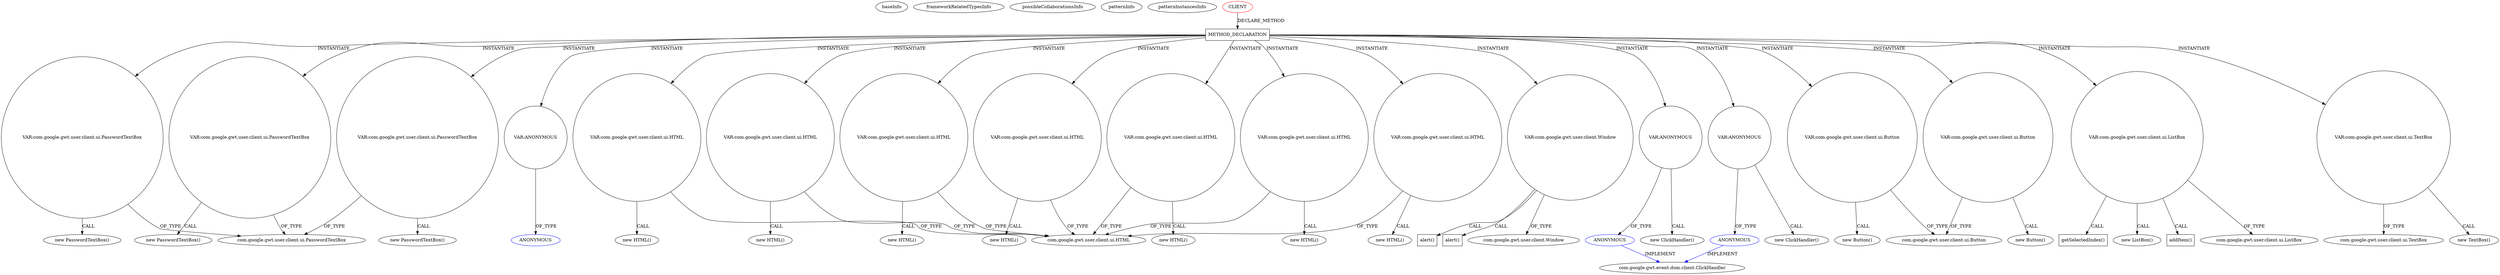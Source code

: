 digraph {
baseInfo[graphId=1013,category="pattern",isAnonymous=false,possibleRelation=false]
frameworkRelatedTypesInfo[]
possibleCollaborationsInfo[]
patternInfo[frequency=2.0,patternRootClient=0]
patternInstancesInfo[0="MainMain-ChatCafeine~/MainMain-ChatCafeine/ChatCafeine-master/ChatCafeine/src/sources/client/vue/profil/ProfilPanel.java~ProfilPanel~278",1="woox-serverapp~/woox-serverapp/serverapp-master/src/wooxes/net/shared/Usuari.java~Usuari~4667"]
194[label="new PasswordTextBox()",vertexType="CONSTRUCTOR_CALL",isFrameworkType=false]
195[label="VAR:com.google.gwt.user.client.ui.PasswordTextBox",vertexType="VARIABLE_EXPRESION",isFrameworkType=false,shape=circle]
196[label="com.google.gwt.user.client.ui.PasswordTextBox",vertexType="FRAMEWORK_CLASS_TYPE",isFrameworkType=false]
231[label="VAR:com.google.gwt.user.client.ui.PasswordTextBox",vertexType="VARIABLE_EXPRESION",isFrameworkType=false,shape=circle]
213[label="VAR:com.google.gwt.user.client.ui.PasswordTextBox",vertexType="VARIABLE_EXPRESION",isFrameworkType=false,shape=circle]
29[label="METHOD_DECLARATION",vertexType="CLIENT_METHOD_DECLARATION",isFrameworkType=false,shape=box]
0[label="CLIENT",vertexType="ROOT_CLIENT_CLASS_DECLARATION",isFrameworkType=false,color=red]
230[label="new PasswordTextBox()",vertexType="CONSTRUCTOR_CALL",isFrameworkType=false]
212[label="new PasswordTextBox()",vertexType="CONSTRUCTOR_CALL",isFrameworkType=false]
261[label="VAR:ANONYMOUS",vertexType="VARIABLE_EXPRESION",isFrameworkType=false,shape=circle]
262[label="ANONYMOUS",vertexType="REFERENCE_ANONYMOUS_DECLARATION",isFrameworkType=false,color=blue]
72[label="VAR:com.google.gwt.user.client.ui.HTML",vertexType="VARIABLE_EXPRESION",isFrameworkType=false,shape=circle]
71[label="new HTML()",vertexType="CONSTRUCTOR_CALL",isFrameworkType=false]
208[label="VAR:com.google.gwt.user.client.ui.HTML",vertexType="VARIABLE_EXPRESION",isFrameworkType=false,shape=circle]
207[label="new HTML()",vertexType="CONSTRUCTOR_CALL",isFrameworkType=false]
94[label="VAR:com.google.gwt.user.client.ui.HTML",vertexType="VARIABLE_EXPRESION",isFrameworkType=false,shape=circle]
93[label="new HTML()",vertexType="CONSTRUCTOR_CALL",isFrameworkType=false]
226[label="VAR:com.google.gwt.user.client.ui.HTML",vertexType="VARIABLE_EXPRESION",isFrameworkType=false,shape=circle]
225[label="new HTML()",vertexType="CONSTRUCTOR_CALL",isFrameworkType=false]
52[label="VAR:com.google.gwt.user.client.ui.HTML",vertexType="VARIABLE_EXPRESION",isFrameworkType=false,shape=circle]
51[label="new HTML()",vertexType="CONSTRUCTOR_CALL",isFrameworkType=false]
116[label="VAR:com.google.gwt.user.client.ui.HTML",vertexType="VARIABLE_EXPRESION",isFrameworkType=false,shape=circle]
115[label="new HTML()",vertexType="CONSTRUCTOR_CALL",isFrameworkType=false]
181[label="VAR:com.google.gwt.user.client.ui.HTML",vertexType="VARIABLE_EXPRESION",isFrameworkType=false,shape=circle]
180[label="new HTML()",vertexType="CONSTRUCTOR_CALL",isFrameworkType=false]
171[label="VAR:com.google.gwt.user.client.Window",vertexType="VARIABLE_EXPRESION",isFrameworkType=false,shape=circle]
141[label="VAR:ANONYMOUS",vertexType="VARIABLE_EXPRESION",isFrameworkType=false,shape=circle]
142[label="ANONYMOUS",vertexType="REFERENCE_ANONYMOUS_DECLARATION",isFrameworkType=false,color=blue]
140[label="new ClickHandler()",vertexType="CONSTRUCTOR_CALL",isFrameworkType=false]
247[label="VAR:ANONYMOUS",vertexType="VARIABLE_EXPRESION",isFrameworkType=false,shape=circle]
248[label="ANONYMOUS",vertexType="REFERENCE_ANONYMOUS_DECLARATION",isFrameworkType=false,color=blue]
246[label="new ClickHandler()",vertexType="CONSTRUCTOR_CALL",isFrameworkType=false]
143[label="com.google.gwt.event.dom.client.ClickHandler",vertexType="FRAMEWORK_INTERFACE_TYPE",isFrameworkType=false]
244[label="VAR:com.google.gwt.user.client.ui.Button",vertexType="VARIABLE_EXPRESION",isFrameworkType=false,shape=circle]
243[label="new Button()",vertexType="CONSTRUCTOR_CALL",isFrameworkType=false]
138[label="VAR:com.google.gwt.user.client.ui.Button",vertexType="VARIABLE_EXPRESION",isFrameworkType=false,shape=circle]
137[label="new Button()",vertexType="CONSTRUCTOR_CALL",isFrameworkType=false]
267[label="alert()",vertexType="INSIDE_CALL",isFrameworkType=false,shape=box]
277[label="alert()",vertexType="INSIDE_CALL",isFrameworkType=false,shape=box]
53[label="com.google.gwt.user.client.ui.HTML",vertexType="FRAMEWORK_CLASS_TYPE",isFrameworkType=false]
139[label="com.google.gwt.user.client.ui.Button",vertexType="FRAMEWORK_CLASS_TYPE",isFrameworkType=false]
57[label="VAR:com.google.gwt.user.client.ui.ListBox",vertexType="VARIABLE_EXPRESION",isFrameworkType=false,shape=circle]
60[label="addItem()",vertexType="INSIDE_CALL",isFrameworkType=false,shape=box]
58[label="com.google.gwt.user.client.ui.ListBox",vertexType="FRAMEWORK_CLASS_TYPE",isFrameworkType=false]
173[label="com.google.gwt.user.client.Window",vertexType="FRAMEWORK_CLASS_TYPE",isFrameworkType=false]
145[label="getSelectedIndex()",vertexType="INSIDE_CALL",isFrameworkType=false,shape=box]
56[label="new ListBox()",vertexType="CONSTRUCTOR_CALL",isFrameworkType=false]
99[label="VAR:com.google.gwt.user.client.ui.TextBox",vertexType="VARIABLE_EXPRESION",isFrameworkType=false,shape=circle]
78[label="com.google.gwt.user.client.ui.TextBox",vertexType="FRAMEWORK_CLASS_TYPE",isFrameworkType=false]
98[label="new TextBox()",vertexType="CONSTRUCTOR_CALL",isFrameworkType=false]
213->196[label="OF_TYPE"]
231->196[label="OF_TYPE"]
29->94[label="INSTANTIATE"]
57->60[label="CALL"]
52->53[label="OF_TYPE"]
138->137[label="CALL"]
29->247[label="INSTANTIATE"]
226->225[label="CALL"]
231->230[label="CALL"]
29->99[label="INSTANTIATE"]
29->72[label="INSTANTIATE"]
171->277[label="CALL"]
29->226[label="INSTANTIATE"]
29->261[label="INSTANTIATE"]
142->143[label="IMPLEMENT",color=blue]
94->53[label="OF_TYPE"]
99->98[label="CALL"]
171->267[label="CALL"]
181->180[label="CALL"]
195->194[label="CALL"]
226->53[label="OF_TYPE"]
29->213[label="INSTANTIATE"]
29->244[label="INSTANTIATE"]
116->115[label="CALL"]
29->57[label="INSTANTIATE"]
247->246[label="CALL"]
29->195[label="INSTANTIATE"]
181->53[label="OF_TYPE"]
99->78[label="OF_TYPE"]
138->139[label="OF_TYPE"]
29->141[label="INSTANTIATE"]
29->208[label="INSTANTIATE"]
247->248[label="OF_TYPE"]
29->52[label="INSTANTIATE"]
57->58[label="OF_TYPE"]
29->116[label="INSTANTIATE"]
57->56[label="CALL"]
195->196[label="OF_TYPE"]
29->171[label="INSTANTIATE"]
94->93[label="CALL"]
208->53[label="OF_TYPE"]
213->212[label="CALL"]
29->138[label="INSTANTIATE"]
248->143[label="IMPLEMENT",color=blue]
29->181[label="INSTANTIATE"]
141->140[label="CALL"]
0->29[label="DECLARE_METHOD"]
29->231[label="INSTANTIATE"]
261->262[label="OF_TYPE"]
171->173[label="OF_TYPE"]
57->145[label="CALL"]
72->71[label="CALL"]
141->142[label="OF_TYPE"]
116->53[label="OF_TYPE"]
52->51[label="CALL"]
244->243[label="CALL"]
244->139[label="OF_TYPE"]
72->53[label="OF_TYPE"]
208->207[label="CALL"]
}

